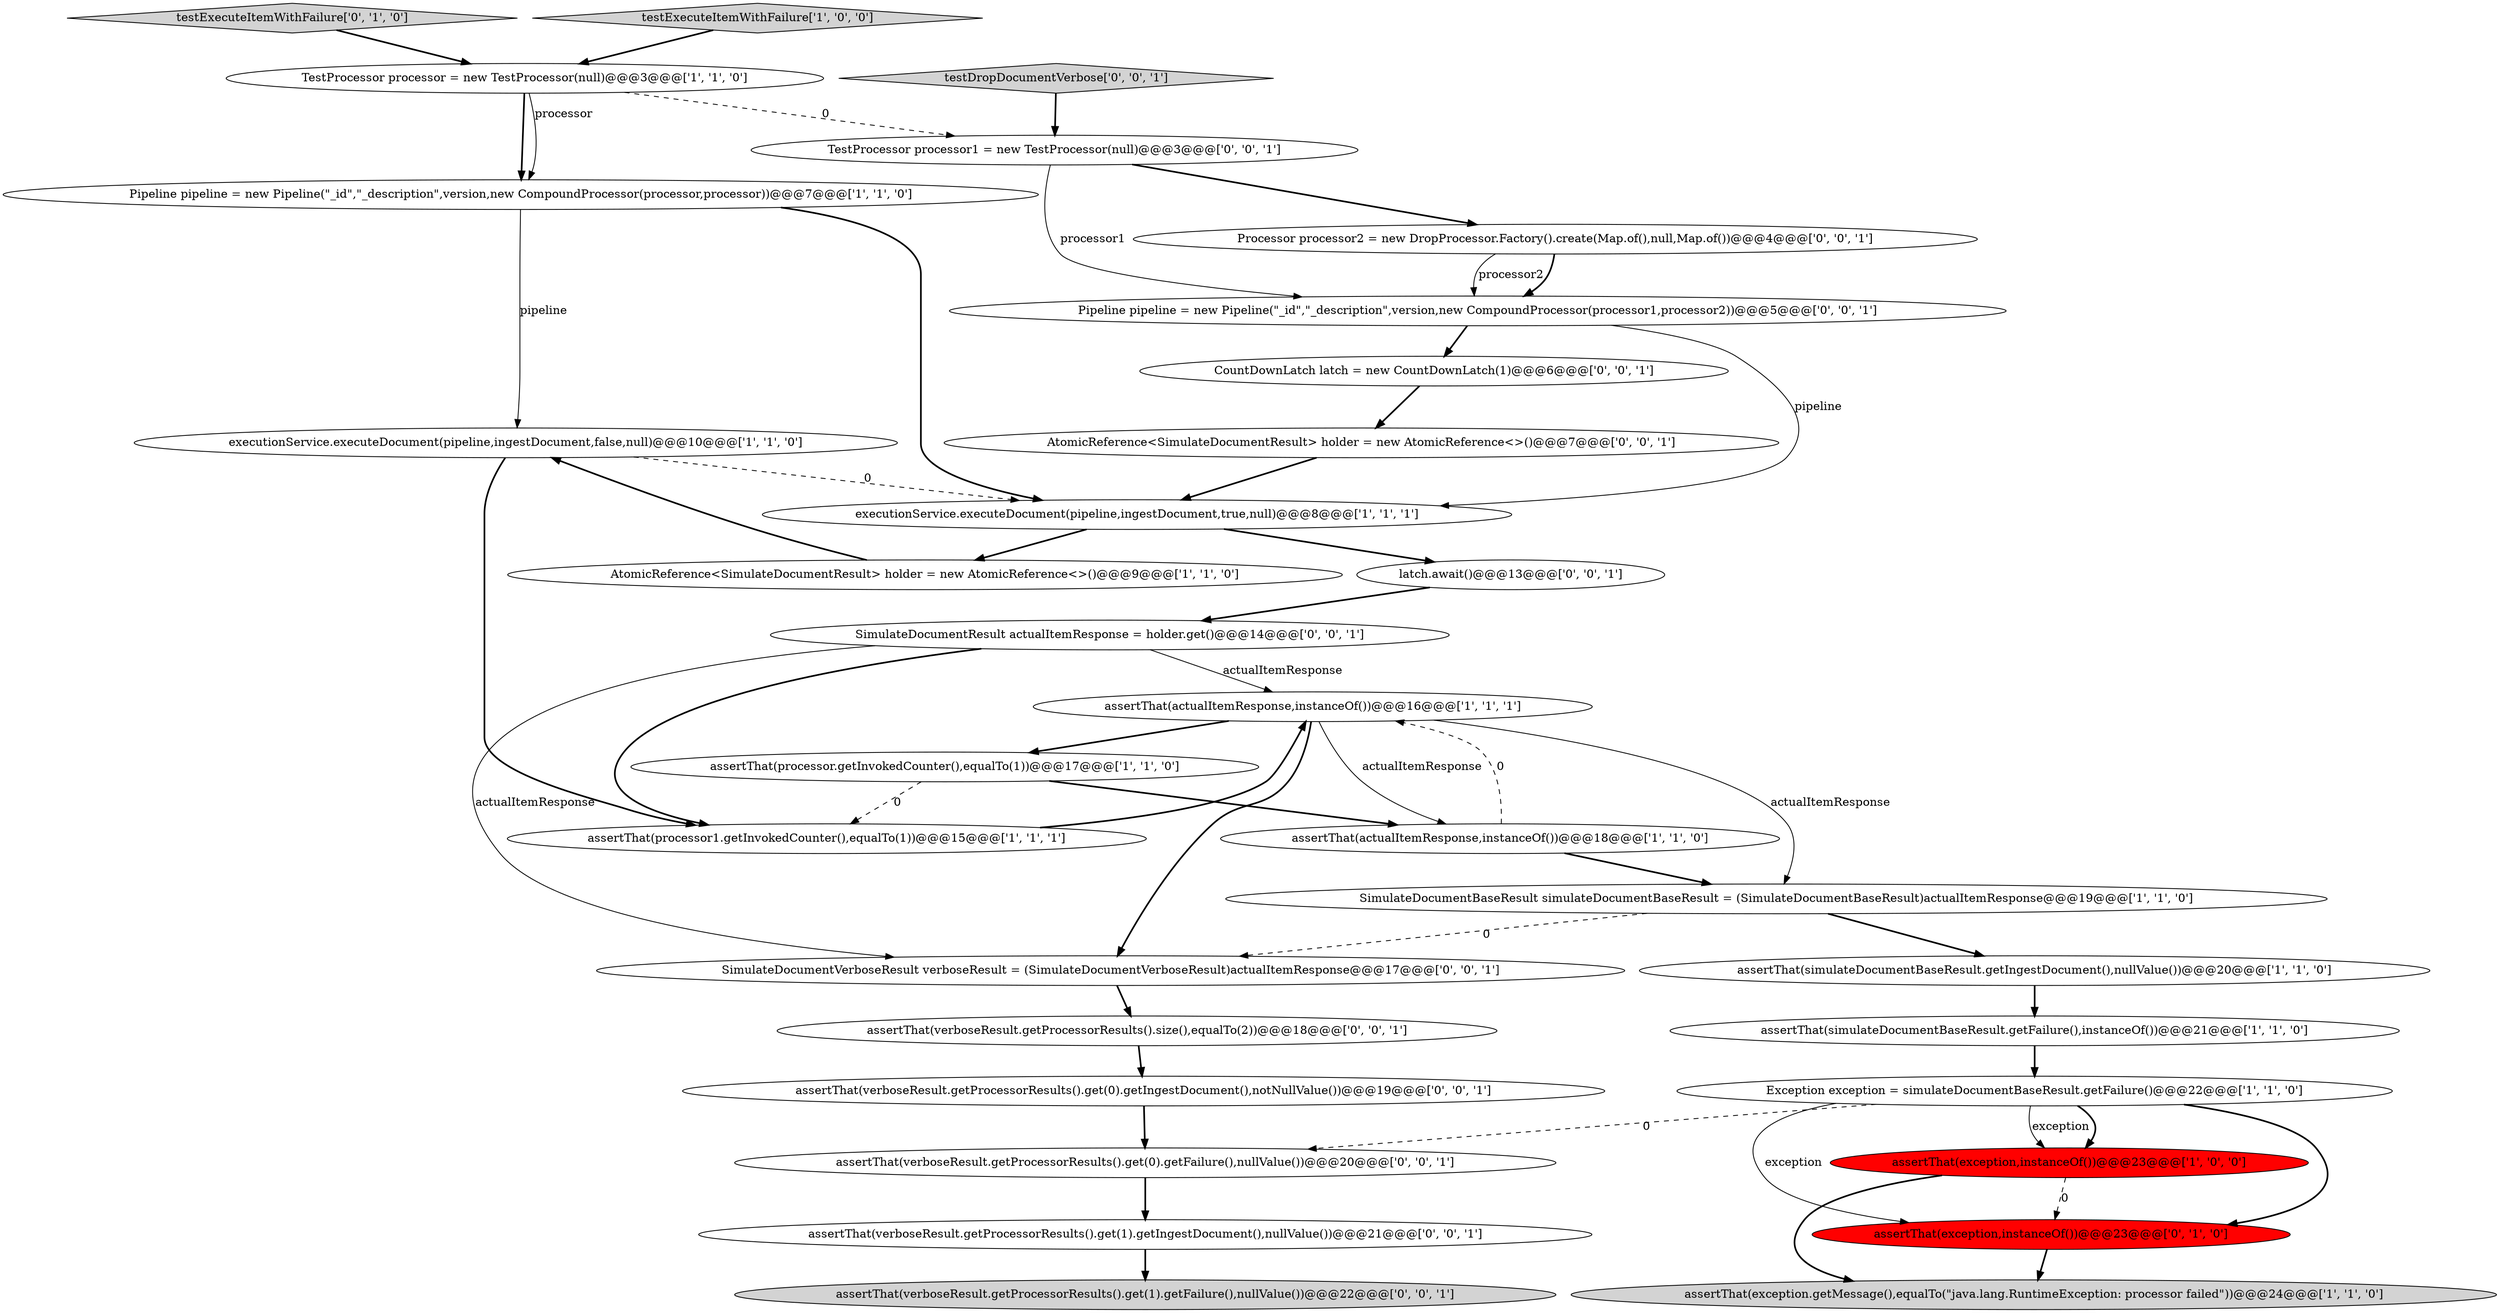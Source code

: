 digraph {
10 [style = filled, label = "assertThat(simulateDocumentBaseResult.getIngestDocument(),nullValue())@@@20@@@['1', '1', '0']", fillcolor = white, shape = ellipse image = "AAA0AAABBB1BBB"];
17 [style = filled, label = "testExecuteItemWithFailure['0', '1', '0']", fillcolor = lightgray, shape = diamond image = "AAA0AAABBB2BBB"];
16 [style = filled, label = "assertThat(exception,instanceOf())@@@23@@@['0', '1', '0']", fillcolor = red, shape = ellipse image = "AAA1AAABBB2BBB"];
9 [style = filled, label = "assertThat(processor.getInvokedCounter(),equalTo(1))@@@17@@@['1', '1', '0']", fillcolor = white, shape = ellipse image = "AAA0AAABBB1BBB"];
22 [style = filled, label = "latch.await()@@@13@@@['0', '0', '1']", fillcolor = white, shape = ellipse image = "AAA0AAABBB3BBB"];
20 [style = filled, label = "Processor processor2 = new DropProcessor.Factory().create(Map.of(),null,Map.of())@@@4@@@['0', '0', '1']", fillcolor = white, shape = ellipse image = "AAA0AAABBB3BBB"];
11 [style = filled, label = "executionService.executeDocument(pipeline,ingestDocument,true,null)@@@8@@@['1', '1', '1']", fillcolor = white, shape = ellipse image = "AAA0AAABBB1BBB"];
29 [style = filled, label = "AtomicReference<SimulateDocumentResult> holder = new AtomicReference<>()@@@7@@@['0', '0', '1']", fillcolor = white, shape = ellipse image = "AAA0AAABBB3BBB"];
15 [style = filled, label = "Pipeline pipeline = new Pipeline(\"_id\",\"_description\",version,new CompoundProcessor(processor,processor))@@@7@@@['1', '1', '0']", fillcolor = white, shape = ellipse image = "AAA0AAABBB1BBB"];
18 [style = filled, label = "CountDownLatch latch = new CountDownLatch(1)@@@6@@@['0', '0', '1']", fillcolor = white, shape = ellipse image = "AAA0AAABBB3BBB"];
26 [style = filled, label = "assertThat(verboseResult.getProcessorResults().get(1).getFailure(),nullValue())@@@22@@@['0', '0', '1']", fillcolor = lightgray, shape = ellipse image = "AAA0AAABBB3BBB"];
14 [style = filled, label = "assertThat(simulateDocumentBaseResult.getFailure(),instanceOf())@@@21@@@['1', '1', '0']", fillcolor = white, shape = ellipse image = "AAA0AAABBB1BBB"];
12 [style = filled, label = "executionService.executeDocument(pipeline,ingestDocument,false,null)@@@10@@@['1', '1', '0']", fillcolor = white, shape = ellipse image = "AAA0AAABBB1BBB"];
24 [style = filled, label = "assertThat(verboseResult.getProcessorResults().size(),equalTo(2))@@@18@@@['0', '0', '1']", fillcolor = white, shape = ellipse image = "AAA0AAABBB3BBB"];
23 [style = filled, label = "TestProcessor processor1 = new TestProcessor(null)@@@3@@@['0', '0', '1']", fillcolor = white, shape = ellipse image = "AAA0AAABBB3BBB"];
28 [style = filled, label = "SimulateDocumentResult actualItemResponse = holder.get()@@@14@@@['0', '0', '1']", fillcolor = white, shape = ellipse image = "AAA0AAABBB3BBB"];
7 [style = filled, label = "SimulateDocumentBaseResult simulateDocumentBaseResult = (SimulateDocumentBaseResult)actualItemResponse@@@19@@@['1', '1', '0']", fillcolor = white, shape = ellipse image = "AAA0AAABBB1BBB"];
5 [style = filled, label = "Exception exception = simulateDocumentBaseResult.getFailure()@@@22@@@['1', '1', '0']", fillcolor = white, shape = ellipse image = "AAA0AAABBB1BBB"];
4 [style = filled, label = "TestProcessor processor = new TestProcessor(null)@@@3@@@['1', '1', '0']", fillcolor = white, shape = ellipse image = "AAA0AAABBB1BBB"];
1 [style = filled, label = "assertThat(actualItemResponse,instanceOf())@@@16@@@['1', '1', '1']", fillcolor = white, shape = ellipse image = "AAA0AAABBB1BBB"];
8 [style = filled, label = "assertThat(actualItemResponse,instanceOf())@@@18@@@['1', '1', '0']", fillcolor = white, shape = ellipse image = "AAA0AAABBB1BBB"];
19 [style = filled, label = "assertThat(verboseResult.getProcessorResults().get(0).getIngestDocument(),notNullValue())@@@19@@@['0', '0', '1']", fillcolor = white, shape = ellipse image = "AAA0AAABBB3BBB"];
21 [style = filled, label = "Pipeline pipeline = new Pipeline(\"_id\",\"_description\",version,new CompoundProcessor(processor1,processor2))@@@5@@@['0', '0', '1']", fillcolor = white, shape = ellipse image = "AAA0AAABBB3BBB"];
6 [style = filled, label = "assertThat(exception.getMessage(),equalTo(\"java.lang.RuntimeException: processor failed\"))@@@24@@@['1', '1', '0']", fillcolor = lightgray, shape = ellipse image = "AAA0AAABBB1BBB"];
25 [style = filled, label = "assertThat(verboseResult.getProcessorResults().get(1).getIngestDocument(),nullValue())@@@21@@@['0', '0', '1']", fillcolor = white, shape = ellipse image = "AAA0AAABBB3BBB"];
27 [style = filled, label = "testDropDocumentVerbose['0', '0', '1']", fillcolor = lightgray, shape = diamond image = "AAA0AAABBB3BBB"];
31 [style = filled, label = "assertThat(verboseResult.getProcessorResults().get(0).getFailure(),nullValue())@@@20@@@['0', '0', '1']", fillcolor = white, shape = ellipse image = "AAA0AAABBB3BBB"];
30 [style = filled, label = "SimulateDocumentVerboseResult verboseResult = (SimulateDocumentVerboseResult)actualItemResponse@@@17@@@['0', '0', '1']", fillcolor = white, shape = ellipse image = "AAA0AAABBB3BBB"];
13 [style = filled, label = "AtomicReference<SimulateDocumentResult> holder = new AtomicReference<>()@@@9@@@['1', '1', '0']", fillcolor = white, shape = ellipse image = "AAA0AAABBB1BBB"];
3 [style = filled, label = "testExecuteItemWithFailure['1', '0', '0']", fillcolor = lightgray, shape = diamond image = "AAA0AAABBB1BBB"];
0 [style = filled, label = "assertThat(processor1.getInvokedCounter(),equalTo(1))@@@15@@@['1', '1', '1']", fillcolor = white, shape = ellipse image = "AAA0AAABBB1BBB"];
2 [style = filled, label = "assertThat(exception,instanceOf())@@@23@@@['1', '0', '0']", fillcolor = red, shape = ellipse image = "AAA1AAABBB1BBB"];
30->24 [style = bold, label=""];
28->1 [style = solid, label="actualItemResponse"];
23->20 [style = bold, label=""];
1->8 [style = solid, label="actualItemResponse"];
24->19 [style = bold, label=""];
31->25 [style = bold, label=""];
10->14 [style = bold, label=""];
7->10 [style = bold, label=""];
19->31 [style = bold, label=""];
2->6 [style = bold, label=""];
16->6 [style = bold, label=""];
4->15 [style = bold, label=""];
28->30 [style = solid, label="actualItemResponse"];
20->21 [style = solid, label="processor2"];
22->28 [style = bold, label=""];
5->16 [style = solid, label="exception"];
9->8 [style = bold, label=""];
1->30 [style = bold, label=""];
12->0 [style = bold, label=""];
3->4 [style = bold, label=""];
8->1 [style = dashed, label="0"];
21->18 [style = bold, label=""];
1->9 [style = bold, label=""];
8->7 [style = bold, label=""];
20->21 [style = bold, label=""];
5->16 [style = bold, label=""];
28->0 [style = bold, label=""];
23->21 [style = solid, label="processor1"];
5->2 [style = bold, label=""];
18->29 [style = bold, label=""];
12->11 [style = dashed, label="0"];
13->12 [style = bold, label=""];
29->11 [style = bold, label=""];
15->11 [style = bold, label=""];
1->7 [style = solid, label="actualItemResponse"];
15->12 [style = solid, label="pipeline"];
0->1 [style = bold, label=""];
2->16 [style = dashed, label="0"];
7->30 [style = dashed, label="0"];
11->13 [style = bold, label=""];
25->26 [style = bold, label=""];
9->0 [style = dashed, label="0"];
5->2 [style = solid, label="exception"];
11->22 [style = bold, label=""];
5->31 [style = dashed, label="0"];
27->23 [style = bold, label=""];
21->11 [style = solid, label="pipeline"];
4->23 [style = dashed, label="0"];
17->4 [style = bold, label=""];
14->5 [style = bold, label=""];
4->15 [style = solid, label="processor"];
}
